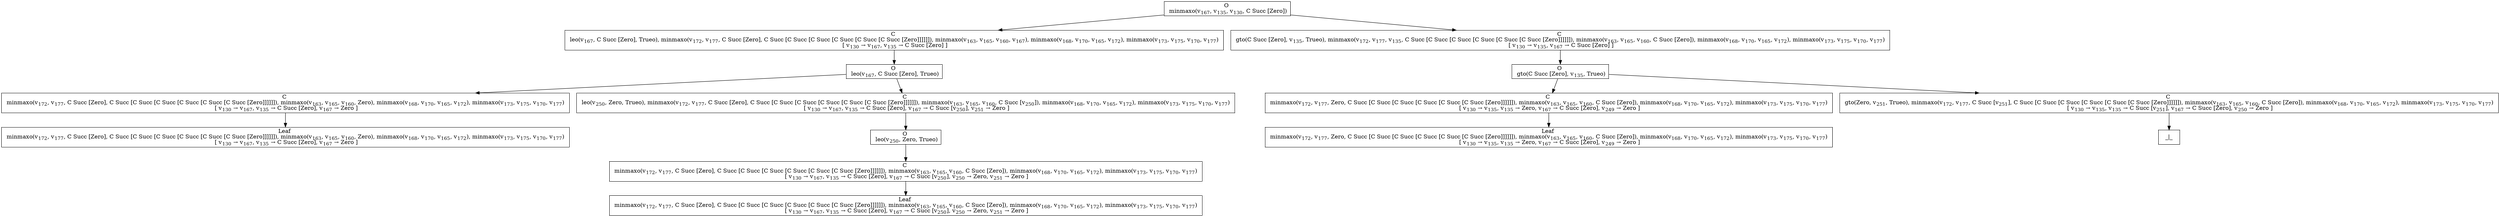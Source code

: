 digraph {
    graph [rankdir=TB
          ,bgcolor=transparent];
    node [shape=box
         ,fillcolor=white
         ,style=filled];
    0 [label=<O <BR/> minmaxo(v<SUB>167</SUB>, v<SUB>135</SUB>, v<SUB>130</SUB>, C Succ [Zero])>];
    1 [label=<C <BR/> leo(v<SUB>167</SUB>, C Succ [Zero], Trueo), minmaxo(v<SUB>172</SUB>, v<SUB>177</SUB>, C Succ [Zero], C Succ [C Succ [C Succ [C Succ [C Succ [C Succ [Zero]]]]]]), minmaxo(v<SUB>163</SUB>, v<SUB>165</SUB>, v<SUB>160</SUB>, v<SUB>167</SUB>), minmaxo(v<SUB>168</SUB>, v<SUB>170</SUB>, v<SUB>165</SUB>, v<SUB>172</SUB>), minmaxo(v<SUB>173</SUB>, v<SUB>175</SUB>, v<SUB>170</SUB>, v<SUB>177</SUB>) <BR/>  [ v<SUB>130</SUB> &rarr; v<SUB>167</SUB>, v<SUB>135</SUB> &rarr; C Succ [Zero] ] >];
    2 [label=<C <BR/> gto(C Succ [Zero], v<SUB>135</SUB>, Trueo), minmaxo(v<SUB>172</SUB>, v<SUB>177</SUB>, v<SUB>135</SUB>, C Succ [C Succ [C Succ [C Succ [C Succ [C Succ [Zero]]]]]]), minmaxo(v<SUB>163</SUB>, v<SUB>165</SUB>, v<SUB>160</SUB>, C Succ [Zero]), minmaxo(v<SUB>168</SUB>, v<SUB>170</SUB>, v<SUB>165</SUB>, v<SUB>172</SUB>), minmaxo(v<SUB>173</SUB>, v<SUB>175</SUB>, v<SUB>170</SUB>, v<SUB>177</SUB>) <BR/>  [ v<SUB>130</SUB> &rarr; v<SUB>135</SUB>, v<SUB>167</SUB> &rarr; C Succ [Zero] ] >];
    3 [label=<O <BR/> leo(v<SUB>167</SUB>, C Succ [Zero], Trueo)>];
    4 [label=<C <BR/> minmaxo(v<SUB>172</SUB>, v<SUB>177</SUB>, C Succ [Zero], C Succ [C Succ [C Succ [C Succ [C Succ [C Succ [Zero]]]]]]), minmaxo(v<SUB>163</SUB>, v<SUB>165</SUB>, v<SUB>160</SUB>, Zero), minmaxo(v<SUB>168</SUB>, v<SUB>170</SUB>, v<SUB>165</SUB>, v<SUB>172</SUB>), minmaxo(v<SUB>173</SUB>, v<SUB>175</SUB>, v<SUB>170</SUB>, v<SUB>177</SUB>) <BR/>  [ v<SUB>130</SUB> &rarr; v<SUB>167</SUB>, v<SUB>135</SUB> &rarr; C Succ [Zero], v<SUB>167</SUB> &rarr; Zero ] >];
    5 [label=<C <BR/> leo(v<SUB>250</SUB>, Zero, Trueo), minmaxo(v<SUB>172</SUB>, v<SUB>177</SUB>, C Succ [Zero], C Succ [C Succ [C Succ [C Succ [C Succ [C Succ [Zero]]]]]]), minmaxo(v<SUB>163</SUB>, v<SUB>165</SUB>, v<SUB>160</SUB>, C Succ [v<SUB>250</SUB>]), minmaxo(v<SUB>168</SUB>, v<SUB>170</SUB>, v<SUB>165</SUB>, v<SUB>172</SUB>), minmaxo(v<SUB>173</SUB>, v<SUB>175</SUB>, v<SUB>170</SUB>, v<SUB>177</SUB>) <BR/>  [ v<SUB>130</SUB> &rarr; v<SUB>167</SUB>, v<SUB>135</SUB> &rarr; C Succ [Zero], v<SUB>167</SUB> &rarr; C Succ [v<SUB>250</SUB>], v<SUB>251</SUB> &rarr; Zero ] >];
    6 [label=<Leaf <BR/> minmaxo(v<SUB>172</SUB>, v<SUB>177</SUB>, C Succ [Zero], C Succ [C Succ [C Succ [C Succ [C Succ [C Succ [Zero]]]]]]), minmaxo(v<SUB>163</SUB>, v<SUB>165</SUB>, v<SUB>160</SUB>, Zero), minmaxo(v<SUB>168</SUB>, v<SUB>170</SUB>, v<SUB>165</SUB>, v<SUB>172</SUB>), minmaxo(v<SUB>173</SUB>, v<SUB>175</SUB>, v<SUB>170</SUB>, v<SUB>177</SUB>) <BR/>  [ v<SUB>130</SUB> &rarr; v<SUB>167</SUB>, v<SUB>135</SUB> &rarr; C Succ [Zero], v<SUB>167</SUB> &rarr; Zero ] >];
    7 [label=<O <BR/> leo(v<SUB>250</SUB>, Zero, Trueo)>];
    8 [label=<C <BR/> minmaxo(v<SUB>172</SUB>, v<SUB>177</SUB>, C Succ [Zero], C Succ [C Succ [C Succ [C Succ [C Succ [C Succ [Zero]]]]]]), minmaxo(v<SUB>163</SUB>, v<SUB>165</SUB>, v<SUB>160</SUB>, C Succ [Zero]), minmaxo(v<SUB>168</SUB>, v<SUB>170</SUB>, v<SUB>165</SUB>, v<SUB>172</SUB>), minmaxo(v<SUB>173</SUB>, v<SUB>175</SUB>, v<SUB>170</SUB>, v<SUB>177</SUB>) <BR/>  [ v<SUB>130</SUB> &rarr; v<SUB>167</SUB>, v<SUB>135</SUB> &rarr; C Succ [Zero], v<SUB>167</SUB> &rarr; C Succ [v<SUB>250</SUB>], v<SUB>250</SUB> &rarr; Zero, v<SUB>251</SUB> &rarr; Zero ] >];
    9 [label=<Leaf <BR/> minmaxo(v<SUB>172</SUB>, v<SUB>177</SUB>, C Succ [Zero], C Succ [C Succ [C Succ [C Succ [C Succ [C Succ [Zero]]]]]]), minmaxo(v<SUB>163</SUB>, v<SUB>165</SUB>, v<SUB>160</SUB>, C Succ [Zero]), minmaxo(v<SUB>168</SUB>, v<SUB>170</SUB>, v<SUB>165</SUB>, v<SUB>172</SUB>), minmaxo(v<SUB>173</SUB>, v<SUB>175</SUB>, v<SUB>170</SUB>, v<SUB>177</SUB>) <BR/>  [ v<SUB>130</SUB> &rarr; v<SUB>167</SUB>, v<SUB>135</SUB> &rarr; C Succ [Zero], v<SUB>167</SUB> &rarr; C Succ [v<SUB>250</SUB>], v<SUB>250</SUB> &rarr; Zero, v<SUB>251</SUB> &rarr; Zero ] >];
    10 [label=<O <BR/> gto(C Succ [Zero], v<SUB>135</SUB>, Trueo)>];
    11 [label=<C <BR/> minmaxo(v<SUB>172</SUB>, v<SUB>177</SUB>, Zero, C Succ [C Succ [C Succ [C Succ [C Succ [C Succ [Zero]]]]]]), minmaxo(v<SUB>163</SUB>, v<SUB>165</SUB>, v<SUB>160</SUB>, C Succ [Zero]), minmaxo(v<SUB>168</SUB>, v<SUB>170</SUB>, v<SUB>165</SUB>, v<SUB>172</SUB>), minmaxo(v<SUB>173</SUB>, v<SUB>175</SUB>, v<SUB>170</SUB>, v<SUB>177</SUB>) <BR/>  [ v<SUB>130</SUB> &rarr; v<SUB>135</SUB>, v<SUB>135</SUB> &rarr; Zero, v<SUB>167</SUB> &rarr; C Succ [Zero], v<SUB>249</SUB> &rarr; Zero ] >];
    12 [label=<C <BR/> gto(Zero, v<SUB>251</SUB>, Trueo), minmaxo(v<SUB>172</SUB>, v<SUB>177</SUB>, C Succ [v<SUB>251</SUB>], C Succ [C Succ [C Succ [C Succ [C Succ [C Succ [Zero]]]]]]), minmaxo(v<SUB>163</SUB>, v<SUB>165</SUB>, v<SUB>160</SUB>, C Succ [Zero]), minmaxo(v<SUB>168</SUB>, v<SUB>170</SUB>, v<SUB>165</SUB>, v<SUB>172</SUB>), minmaxo(v<SUB>173</SUB>, v<SUB>175</SUB>, v<SUB>170</SUB>, v<SUB>177</SUB>) <BR/>  [ v<SUB>130</SUB> &rarr; v<SUB>135</SUB>, v<SUB>135</SUB> &rarr; C Succ [v<SUB>251</SUB>], v<SUB>167</SUB> &rarr; C Succ [Zero], v<SUB>250</SUB> &rarr; Zero ] >];
    13 [label=<Leaf <BR/> minmaxo(v<SUB>172</SUB>, v<SUB>177</SUB>, Zero, C Succ [C Succ [C Succ [C Succ [C Succ [C Succ [Zero]]]]]]), minmaxo(v<SUB>163</SUB>, v<SUB>165</SUB>, v<SUB>160</SUB>, C Succ [Zero]), minmaxo(v<SUB>168</SUB>, v<SUB>170</SUB>, v<SUB>165</SUB>, v<SUB>172</SUB>), minmaxo(v<SUB>173</SUB>, v<SUB>175</SUB>, v<SUB>170</SUB>, v<SUB>177</SUB>) <BR/>  [ v<SUB>130</SUB> &rarr; v<SUB>135</SUB>, v<SUB>135</SUB> &rarr; Zero, v<SUB>167</SUB> &rarr; C Succ [Zero], v<SUB>249</SUB> &rarr; Zero ] >];
    14 [label=<_|_>];
    0 -> 1 [label=""];
    0 -> 2 [label=""];
    1 -> 3 [label=""];
    2 -> 10 [label=""];
    3 -> 4 [label=""];
    3 -> 5 [label=""];
    4 -> 6 [label=""];
    5 -> 7 [label=""];
    7 -> 8 [label=""];
    8 -> 9 [label=""];
    10 -> 11 [label=""];
    10 -> 12 [label=""];
    11 -> 13 [label=""];
    12 -> 14 [label=""];
}
